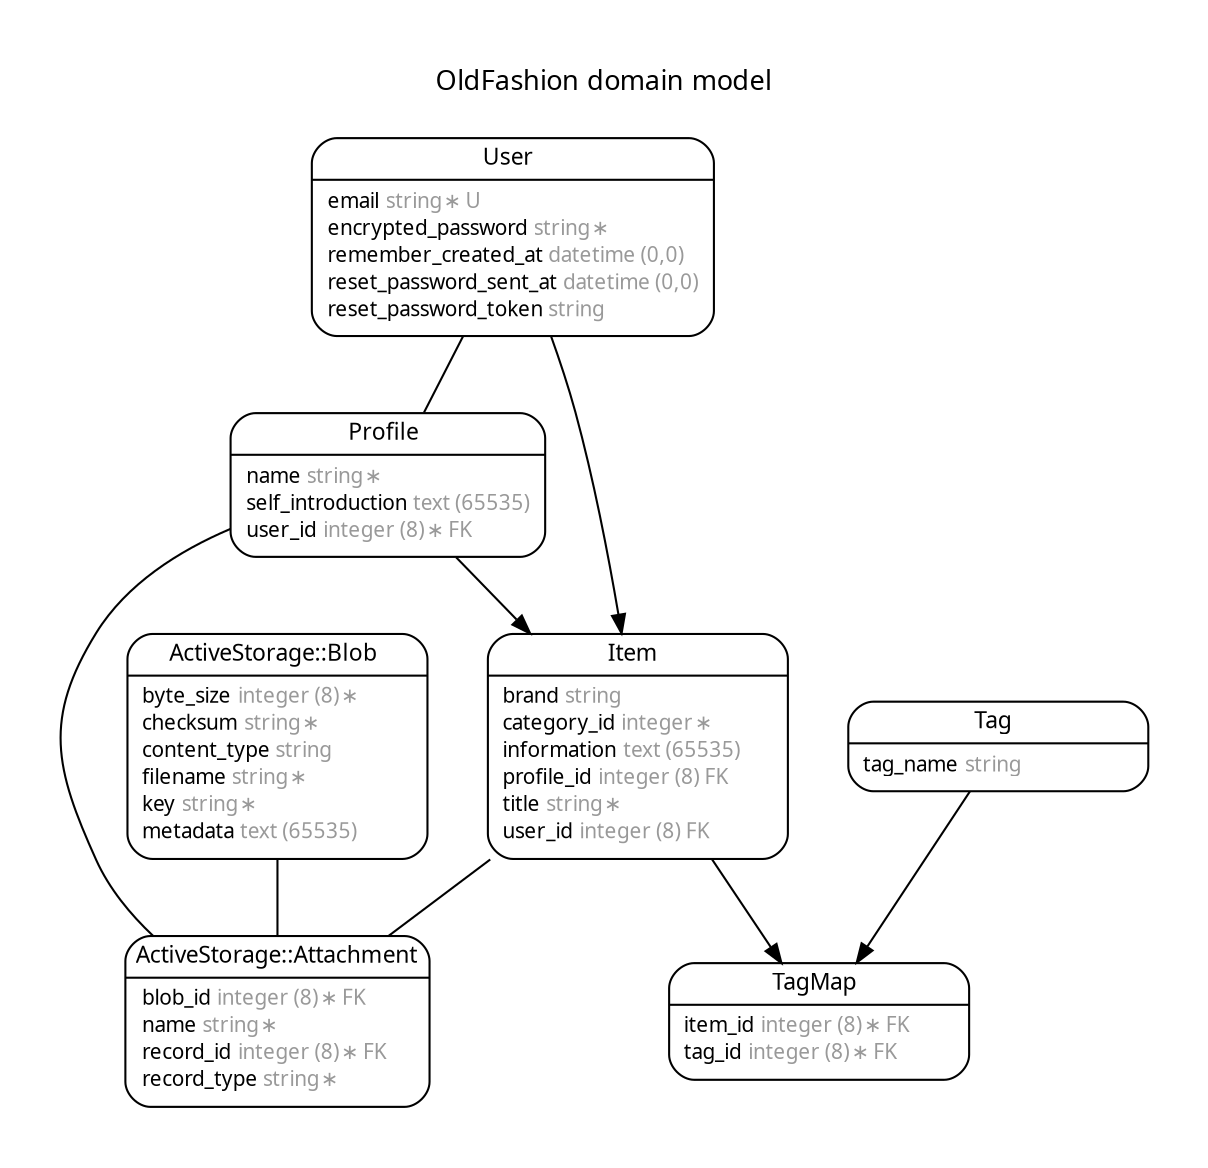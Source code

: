 digraph OldFashion {
rankdir = "LR";
ranksep = "0.5";
nodesep = "0.4";
pad = "0.4,0.4";
margin = "0,0";
concentrate = "true";
labelloc = "t";
fontsize = "13";
fontname = "Arial BoldMT";
splines = "spline";
node[ shape  =  "Mrecord" , fontsize  =  "10" , fontname  =  "ArialMT" , margin  =  "0.07,0.05" , penwidth  =  "1.0"];
edge[ fontname  =  "ArialMT" , fontsize  =  "7" , dir  =  "both" , arrowsize  =  "0.9" , penwidth  =  "1.0" , labelangle  =  "32" , labeldistance  =  "1.8"];
rankdir = "TB";
label = "OldFashion domain model\n\n";
"m_ActiveStorage::Attachment" [label = <{<table border="0" align="center" cellspacing="0.5" cellpadding="0" width="134">
  <tr><td align="center" valign="bottom" width="130"><font face="Arial BoldMT" point-size="11">ActiveStorage::Attachment</font></td></tr>
</table>
|
<table border="0" align="left" cellspacing="2" cellpadding="0" width="134">
  <tr><td align="left" width="130" port="blob_id">blob_id <font face="Arial ItalicMT" color="grey60">integer (8) ∗ FK</font></td></tr>
  <tr><td align="left" width="130" port="name">name <font face="Arial ItalicMT" color="grey60">string ∗</font></td></tr>
  <tr><td align="left" width="130" port="record_id">record_id <font face="Arial ItalicMT" color="grey60">integer (8) ∗ FK</font></td></tr>
  <tr><td align="left" width="130" port="record_type">record_type <font face="Arial ItalicMT" color="grey60">string ∗</font></td></tr>
</table>
}>];
"m_ActiveStorage::Blob" [label = <{<table border="0" align="center" cellspacing="0.5" cellpadding="0" width="134">
  <tr><td align="center" valign="bottom" width="130"><font face="Arial BoldMT" point-size="11">ActiveStorage::Blob</font></td></tr>
</table>
|
<table border="0" align="left" cellspacing="2" cellpadding="0" width="134">
  <tr><td align="left" width="130" port="byte_size">byte_size <font face="Arial ItalicMT" color="grey60">integer (8) ∗</font></td></tr>
  <tr><td align="left" width="130" port="checksum">checksum <font face="Arial ItalicMT" color="grey60">string ∗</font></td></tr>
  <tr><td align="left" width="130" port="content_type">content_type <font face="Arial ItalicMT" color="grey60">string</font></td></tr>
  <tr><td align="left" width="130" port="filename">filename <font face="Arial ItalicMT" color="grey60">string ∗</font></td></tr>
  <tr><td align="left" width="130" port="key">key <font face="Arial ItalicMT" color="grey60">string ∗</font></td></tr>
  <tr><td align="left" width="130" port="metadata">metadata <font face="Arial ItalicMT" color="grey60">text (65535)</font></td></tr>
</table>
}>];
m_Item [label = <{<table border="0" align="center" cellspacing="0.5" cellpadding="0" width="134">
  <tr><td align="center" valign="bottom" width="130"><font face="Arial BoldMT" point-size="11">Item</font></td></tr>
</table>
|
<table border="0" align="left" cellspacing="2" cellpadding="0" width="134">
  <tr><td align="left" width="130" port="brand">brand <font face="Arial ItalicMT" color="grey60">string</font></td></tr>
  <tr><td align="left" width="130" port="category_id">category_id <font face="Arial ItalicMT" color="grey60">integer ∗</font></td></tr>
  <tr><td align="left" width="130" port="information">information <font face="Arial ItalicMT" color="grey60">text (65535)</font></td></tr>
  <tr><td align="left" width="130" port="profile_id">profile_id <font face="Arial ItalicMT" color="grey60">integer (8) FK</font></td></tr>
  <tr><td align="left" width="130" port="title">title <font face="Arial ItalicMT" color="grey60">string ∗</font></td></tr>
  <tr><td align="left" width="130" port="user_id">user_id <font face="Arial ItalicMT" color="grey60">integer (8) FK</font></td></tr>
</table>
}>];
m_Profile [label = <{<table border="0" align="center" cellspacing="0.5" cellpadding="0" width="134">
  <tr><td align="center" valign="bottom" width="130"><font face="Arial BoldMT" point-size="11">Profile</font></td></tr>
</table>
|
<table border="0" align="left" cellspacing="2" cellpadding="0" width="134">
  <tr><td align="left" width="130" port="name">name <font face="Arial ItalicMT" color="grey60">string ∗</font></td></tr>
  <tr><td align="left" width="130" port="self_introduction">self_introduction <font face="Arial ItalicMT" color="grey60">text (65535)</font></td></tr>
  <tr><td align="left" width="130" port="user_id">user_id <font face="Arial ItalicMT" color="grey60">integer (8) ∗ FK</font></td></tr>
</table>
}>];
m_Tag [label = <{<table border="0" align="center" cellspacing="0.5" cellpadding="0" width="134">
  <tr><td align="center" valign="bottom" width="130"><font face="Arial BoldMT" point-size="11">Tag</font></td></tr>
</table>
|
<table border="0" align="left" cellspacing="2" cellpadding="0" width="134">
  <tr><td align="left" width="130" port="tag_name">tag_name <font face="Arial ItalicMT" color="grey60">string</font></td></tr>
</table>
}>];
m_TagMap [label = <{<table border="0" align="center" cellspacing="0.5" cellpadding="0" width="134">
  <tr><td align="center" valign="bottom" width="130"><font face="Arial BoldMT" point-size="11">TagMap</font></td></tr>
</table>
|
<table border="0" align="left" cellspacing="2" cellpadding="0" width="134">
  <tr><td align="left" width="130" port="item_id">item_id <font face="Arial ItalicMT" color="grey60">integer (8) ∗ FK</font></td></tr>
  <tr><td align="left" width="130" port="tag_id">tag_id <font face="Arial ItalicMT" color="grey60">integer (8) ∗ FK</font></td></tr>
</table>
}>];
m_User [label = <{<table border="0" align="center" cellspacing="0.5" cellpadding="0" width="134">
  <tr><td align="center" valign="bottom" width="130"><font face="Arial BoldMT" point-size="11">User</font></td></tr>
</table>
|
<table border="0" align="left" cellspacing="2" cellpadding="0" width="134">
  <tr><td align="left" width="130" port="email">email <font face="Arial ItalicMT" color="grey60">string ∗ U</font></td></tr>
  <tr><td align="left" width="130" port="encrypted_password">encrypted_password <font face="Arial ItalicMT" color="grey60">string ∗</font></td></tr>
  <tr><td align="left" width="130" port="remember_created_at">remember_created_at <font face="Arial ItalicMT" color="grey60">datetime (0,0)</font></td></tr>
  <tr><td align="left" width="130" port="reset_password_sent_at">reset_password_sent_at <font face="Arial ItalicMT" color="grey60">datetime (0,0)</font></td></tr>
  <tr><td align="left" width="130" port="reset_password_token">reset_password_token <font face="Arial ItalicMT" color="grey60">string</font></td></tr>
</table>
}>];
  m_User -> m_Item [arrowhead = "normal", arrowtail = "none", weight = "2"];
  m_User -> m_Profile [arrowhead = "none", arrowtail = "none", weight = "2"];
  m_Profile -> m_Item [arrowhead = "normal", arrowtail = "none", weight = "2"];
  "m_ActiveStorage::Blob" -> "m_ActiveStorage::Attachment" [arrowhead = "none", arrowtail = "none", weight = "1"];
  m_Item -> "m_ActiveStorage::Attachment" [arrowhead = "none", arrowtail = "none", weight = "1"];
  m_Profile -> "m_ActiveStorage::Attachment" [arrowhead = "none", arrowtail = "none", weight = "1"];
  m_Item -> m_TagMap [arrowhead = "normal", arrowtail = "none", weight = "2"];
  m_Tag -> m_TagMap [arrowhead = "normal", arrowtail = "none", weight = "2"];
  "m_ActiveStorage::Blob" -> "m_ActiveStorage::Attachment" [arrowhead = "normal", arrowtail = "none", weight = "2"];
}
